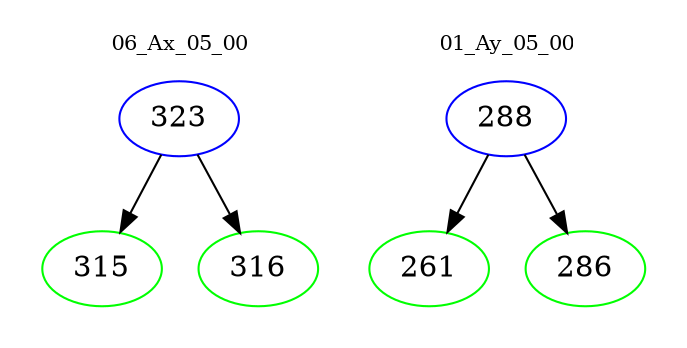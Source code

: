 digraph{
subgraph cluster_0 {
color = white
label = "06_Ax_05_00";
fontsize=10;
T0_323 [label="323", color="blue"]
T0_323 -> T0_315 [color="black"]
T0_315 [label="315", color="green"]
T0_323 -> T0_316 [color="black"]
T0_316 [label="316", color="green"]
}
subgraph cluster_1 {
color = white
label = "01_Ay_05_00";
fontsize=10;
T1_288 [label="288", color="blue"]
T1_288 -> T1_261 [color="black"]
T1_261 [label="261", color="green"]
T1_288 -> T1_286 [color="black"]
T1_286 [label="286", color="green"]
}
}
